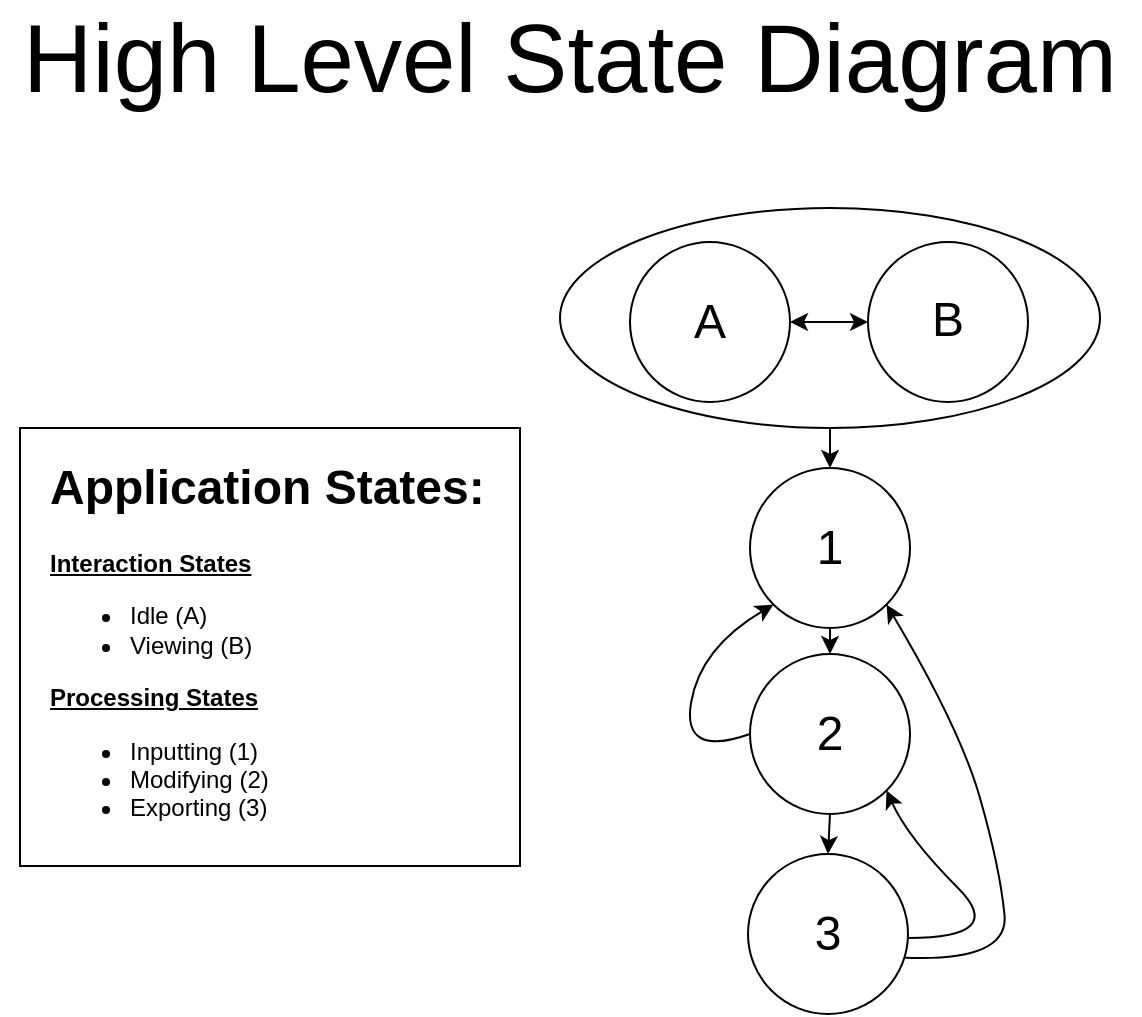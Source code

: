 <mxfile version="24.6.4" type="device">
  <diagram name="Page-1" id="g5qps6Gav3NVNig8DH0R">
    <mxGraphModel dx="2313" dy="3091" grid="1" gridSize="10" guides="1" tooltips="1" connect="1" arrows="1" fold="1" page="1" pageScale="1" pageWidth="850" pageHeight="1100" math="0" shadow="0">
      <root>
        <mxCell id="0" />
        <mxCell id="1" parent="0" />
        <mxCell id="1PdTfg1dqlz-AFpm_Ou7-380" value="" style="ellipse;whiteSpace=wrap;html=1;" vertex="1" parent="1">
          <mxGeometry x="-900" y="-1410" width="270" height="110" as="geometry" />
        </mxCell>
        <mxCell id="1PdTfg1dqlz-AFpm_Ou7-271" value="" style="rounded=0;whiteSpace=wrap;html=1;" vertex="1" parent="1">
          <mxGeometry x="-1170" y="-1300" width="250" height="219" as="geometry" />
        </mxCell>
        <mxCell id="1PdTfg1dqlz-AFpm_Ou7-272" value="&lt;h1&gt;Application States:&lt;/h1&gt;&lt;p&gt;&lt;b&gt;&lt;u&gt;&lt;span style=&quot;background-color: initial;&quot;&gt;Interaction States&lt;/span&gt;&lt;br&gt;&lt;/u&gt;&lt;/b&gt;&lt;/p&gt;&lt;ul&gt;&lt;li&gt;&lt;span style=&quot;background-color: initial;&quot;&gt;Idle (A)&lt;/span&gt;&lt;br&gt;&lt;/li&gt;&lt;li&gt;&lt;span style=&quot;background-color: initial;&quot;&gt;Viewing&amp;nbsp;&lt;/span&gt;(B)&lt;br&gt;&lt;/li&gt;&lt;/ul&gt;&lt;b&gt;&lt;u&gt;&lt;span style=&quot;background-color: initial;&quot;&gt;Processing States&lt;/span&gt;&lt;br&gt;&lt;/u&gt;&lt;/b&gt;&lt;ul&gt;&lt;li&gt;&lt;span style=&quot;background-color: initial;&quot;&gt;Inputting&amp;nbsp;&lt;/span&gt;(1)&lt;br&gt;&lt;/li&gt;&lt;li&gt;&lt;span style=&quot;background-color: initial;&quot;&gt;Modifying&amp;nbsp;&lt;/span&gt;(2)&lt;br&gt;&lt;/li&gt;&lt;li&gt;Exporting (3)&lt;/li&gt;&lt;/ul&gt;&lt;p&gt;&lt;/p&gt;&lt;p&gt;&lt;br&gt;&lt;/p&gt;" style="text;html=1;strokeColor=none;fillColor=none;spacing=5;spacingTop=-20;whiteSpace=wrap;overflow=hidden;rounded=0;" vertex="1" parent="1">
          <mxGeometry x="-1160" y="-1290" width="230" height="220" as="geometry" />
        </mxCell>
        <mxCell id="1PdTfg1dqlz-AFpm_Ou7-318" value="" style="group" vertex="1" connectable="0" parent="1">
          <mxGeometry x="-746" y="-1393" width="80" height="80" as="geometry" />
        </mxCell>
        <mxCell id="1PdTfg1dqlz-AFpm_Ou7-319" value="&lt;span style=&quot;color: rgba(0, 0, 0, 0); font-family: monospace; font-size: 0px; text-align: start; text-wrap: nowrap;&quot;&gt;%3CmxGraphModel%3E%3Croot%3E%3CmxCell%20id%3D%220%22%2F%3E%3CmxCell%20id%3D%221%22%20parent%3D%220%22%2F%3E%3CmxCell%20id%3D%222%22%20value%3D%22%26lt%3Bfont%20style%3D%26quot%3Bfont-size%3A%2024px%3B%26quot%3B%26gt%3B1%26lt%3B%2Ffont%26gt%3B%22%20style%3D%22text%3Bhtml%3D1%3BstrokeColor%3Dnone%3BfillColor%3Dnone%3Balign%3Dcenter%3BverticalAlign%3Dmiddle%3BwhiteSpace%3Dwrap%3Brounded%3D0%3B%22%20vertex%3D%221%22%20parent%3D%221%22%3E%3CmxGeometry%20x%3D%2230%22%20y%3D%22-1405%22%20width%3D%2260%22%20height%3D%2230%22%20as%3D%22geometry%22%2F%3E%3C%2FmxCell%3E%3C%2Froot%3E%3C%2FmxGraphModel%3E&lt;/span&gt;" style="ellipse;whiteSpace=wrap;html=1;aspect=fixed;" vertex="1" parent="1PdTfg1dqlz-AFpm_Ou7-318">
          <mxGeometry width="80" height="80" as="geometry" />
        </mxCell>
        <mxCell id="1PdTfg1dqlz-AFpm_Ou7-320" value="&lt;span style=&quot;font-size: 24px;&quot;&gt;B&lt;/span&gt;" style="text;html=1;strokeColor=none;fillColor=none;align=center;verticalAlign=middle;whiteSpace=wrap;rounded=0;" vertex="1" parent="1PdTfg1dqlz-AFpm_Ou7-318">
          <mxGeometry x="10" y="24" width="60" height="30" as="geometry" />
        </mxCell>
        <mxCell id="1PdTfg1dqlz-AFpm_Ou7-324" value="" style="group" vertex="1" connectable="0" parent="1">
          <mxGeometry x="-865" y="-1393" width="80" height="80" as="geometry" />
        </mxCell>
        <mxCell id="1PdTfg1dqlz-AFpm_Ou7-325" value="&lt;span style=&quot;color: rgba(0, 0, 0, 0); font-family: monospace; font-size: 0px; text-align: start; text-wrap: nowrap;&quot;&gt;%3CmxGraphModel%3E%3Croot%3E%3CmxCell%20id%3D%220%22%2F%3E%3CmxCell%20id%3D%221%22%20parent%3D%220%22%2F%3E%3CmxCell%20id%3D%222%22%20value%3D%22%26lt%3Bfont%20style%3D%26quot%3Bfont-size%3A%2024px%3B%26quot%3B%26gt%3B1%26lt%3B%2Ffont%26gt%3B%22%20style%3D%22text%3Bhtml%3D1%3BstrokeColor%3Dnone%3BfillColor%3Dnone%3Balign%3Dcenter%3BverticalAlign%3Dmiddle%3BwhiteSpace%3Dwrap%3Brounded%3D0%3B%22%20vertex%3D%221%22%20parent%3D%221%22%3E%3CmxGeometry%20x%3D%2230%22%20y%3D%22-1405%22%20width%3D%2260%22%20height%3D%2230%22%20as%3D%22geometry%22%2F%3E%3C%2FmxCell%3E%3C%2Froot%3E%3C%2FmxGraphModel%3E&lt;/span&gt;" style="ellipse;whiteSpace=wrap;html=1;aspect=fixed;" vertex="1" parent="1PdTfg1dqlz-AFpm_Ou7-324">
          <mxGeometry width="80" height="80" as="geometry" />
        </mxCell>
        <mxCell id="1PdTfg1dqlz-AFpm_Ou7-326" value="&lt;span style=&quot;font-size: 24px;&quot;&gt;A&lt;/span&gt;" style="text;html=1;strokeColor=none;fillColor=none;align=center;verticalAlign=middle;whiteSpace=wrap;rounded=0;" vertex="1" parent="1PdTfg1dqlz-AFpm_Ou7-324">
          <mxGeometry x="10" y="25" width="60" height="30" as="geometry" />
        </mxCell>
        <mxCell id="1PdTfg1dqlz-AFpm_Ou7-369" value="" style="group" vertex="1" connectable="0" parent="1">
          <mxGeometry x="-805" y="-1280" width="80" height="80" as="geometry" />
        </mxCell>
        <mxCell id="1PdTfg1dqlz-AFpm_Ou7-370" value="&lt;span style=&quot;color: rgba(0, 0, 0, 0); font-family: monospace; font-size: 0px; text-align: start; text-wrap: nowrap;&quot;&gt;%3CmxGraphModel%3E%3Croot%3E%3CmxCell%20id%3D%220%22%2F%3E%3CmxCell%20id%3D%221%22%20parent%3D%220%22%2F%3E%3CmxCell%20id%3D%222%22%20value%3D%22%26lt%3Bfont%20style%3D%26quot%3Bfont-size%3A%2024px%3B%26quot%3B%26gt%3B1%26lt%3B%2Ffont%26gt%3B%22%20style%3D%22text%3Bhtml%3D1%3BstrokeColor%3Dnone%3BfillColor%3Dnone%3Balign%3Dcenter%3BverticalAlign%3Dmiddle%3BwhiteSpace%3Dwrap%3Brounded%3D0%3B%22%20vertex%3D%221%22%20parent%3D%221%22%3E%3CmxGeometry%20x%3D%2230%22%20y%3D%22-1405%22%20width%3D%2260%22%20height%3D%2230%22%20as%3D%22geometry%22%2F%3E%3C%2FmxCell%3E%3C%2Froot%3E%3C%2FmxGraphModel%3E&lt;/span&gt;" style="ellipse;whiteSpace=wrap;html=1;aspect=fixed;" vertex="1" parent="1PdTfg1dqlz-AFpm_Ou7-369">
          <mxGeometry width="80" height="80" as="geometry" />
        </mxCell>
        <mxCell id="1PdTfg1dqlz-AFpm_Ou7-371" value="&lt;span style=&quot;font-size: 24px;&quot;&gt;1&lt;/span&gt;" style="text;html=1;strokeColor=none;fillColor=none;align=center;verticalAlign=middle;whiteSpace=wrap;rounded=0;" vertex="1" parent="1PdTfg1dqlz-AFpm_Ou7-369">
          <mxGeometry x="10" y="25" width="60" height="30" as="geometry" />
        </mxCell>
        <mxCell id="1PdTfg1dqlz-AFpm_Ou7-372" value="" style="group" vertex="1" connectable="0" parent="1">
          <mxGeometry x="-805" y="-1187" width="80" height="80" as="geometry" />
        </mxCell>
        <mxCell id="1PdTfg1dqlz-AFpm_Ou7-373" value="&lt;span style=&quot;color: rgba(0, 0, 0, 0); font-family: monospace; font-size: 0px; text-align: start; text-wrap: nowrap;&quot;&gt;%3CmxGraphModel%3E%3Croot%3E%3CmxCell%20id%3D%220%22%2F%3E%3CmxCell%20id%3D%221%22%20parent%3D%220%22%2F%3E%3CmxCell%20id%3D%222%22%20value%3D%22%26lt%3Bfont%20style%3D%26quot%3Bfont-size%3A%2024px%3B%26quot%3B%26gt%3B1%26lt%3B%2Ffont%26gt%3B%22%20style%3D%22text%3Bhtml%3D1%3BstrokeColor%3Dnone%3BfillColor%3Dnone%3Balign%3Dcenter%3BverticalAlign%3Dmiddle%3BwhiteSpace%3Dwrap%3Brounded%3D0%3B%22%20vertex%3D%221%22%20parent%3D%221%22%3E%3CmxGeometry%20x%3D%2230%22%20y%3D%22-1405%22%20width%3D%2260%22%20height%3D%2230%22%20as%3D%22geometry%22%2F%3E%3C%2FmxCell%3E%3C%2Froot%3E%3C%2FmxGraphModel%3E&lt;/span&gt;" style="ellipse;whiteSpace=wrap;html=1;aspect=fixed;" vertex="1" parent="1PdTfg1dqlz-AFpm_Ou7-372">
          <mxGeometry width="80" height="80" as="geometry" />
        </mxCell>
        <mxCell id="1PdTfg1dqlz-AFpm_Ou7-374" value="&lt;span style=&quot;font-size: 24px;&quot;&gt;2&lt;/span&gt;" style="text;html=1;strokeColor=none;fillColor=none;align=center;verticalAlign=middle;whiteSpace=wrap;rounded=0;" vertex="1" parent="1PdTfg1dqlz-AFpm_Ou7-372">
          <mxGeometry x="10" y="25" width="60" height="30" as="geometry" />
        </mxCell>
        <mxCell id="1PdTfg1dqlz-AFpm_Ou7-375" value="" style="group" vertex="1" connectable="0" parent="1">
          <mxGeometry x="-806" y="-1087" width="80" height="80" as="geometry" />
        </mxCell>
        <mxCell id="1PdTfg1dqlz-AFpm_Ou7-376" value="&lt;span style=&quot;color: rgba(0, 0, 0, 0); font-family: monospace; font-size: 0px; text-align: start; text-wrap: nowrap;&quot;&gt;%3CmxGraphModel%3E%3Croot%3E%3CmxCell%20id%3D%220%22%2F%3E%3CmxCell%20id%3D%221%22%20parent%3D%220%22%2F%3E%3CmxCell%20id%3D%222%22%20value%3D%22%26lt%3Bfont%20style%3D%26quot%3Bfont-size%3A%2024px%3B%26quot%3B%26gt%3B1%26lt%3B%2Ffont%26gt%3B%22%20style%3D%22text%3Bhtml%3D1%3BstrokeColor%3Dnone%3BfillColor%3Dnone%3Balign%3Dcenter%3BverticalAlign%3Dmiddle%3BwhiteSpace%3Dwrap%3Brounded%3D0%3B%22%20vertex%3D%221%22%20parent%3D%221%22%3E%3CmxGeometry%20x%3D%2230%22%20y%3D%22-1405%22%20width%3D%2260%22%20height%3D%2230%22%20as%3D%22geometry%22%2F%3E%3C%2FmxCell%3E%3C%2Froot%3E%3C%2FmxGraphModel%3E&lt;/span&gt;" style="ellipse;whiteSpace=wrap;html=1;aspect=fixed;" vertex="1" parent="1PdTfg1dqlz-AFpm_Ou7-375">
          <mxGeometry width="80" height="80" as="geometry" />
        </mxCell>
        <mxCell id="1PdTfg1dqlz-AFpm_Ou7-377" value="&lt;span style=&quot;font-size: 24px;&quot;&gt;3&lt;/span&gt;" style="text;html=1;strokeColor=none;fillColor=none;align=center;verticalAlign=middle;whiteSpace=wrap;rounded=0;" vertex="1" parent="1PdTfg1dqlz-AFpm_Ou7-375">
          <mxGeometry x="10" y="25" width="60" height="30" as="geometry" />
        </mxCell>
        <mxCell id="1PdTfg1dqlz-AFpm_Ou7-378" value="" style="endArrow=classic;startArrow=classic;html=1;rounded=0;entryX=0;entryY=0.5;entryDx=0;entryDy=0;exitX=1;exitY=0.5;exitDx=0;exitDy=0;" edge="1" parent="1" source="1PdTfg1dqlz-AFpm_Ou7-325" target="1PdTfg1dqlz-AFpm_Ou7-319">
          <mxGeometry width="50" height="50" relative="1" as="geometry">
            <mxPoint x="-790" y="-1353" as="sourcePoint" />
            <mxPoint x="-900" y="-1273" as="targetPoint" />
          </mxGeometry>
        </mxCell>
        <mxCell id="1PdTfg1dqlz-AFpm_Ou7-381" value="" style="endArrow=classic;html=1;rounded=0;strokeColor=#000000;fontSize=24;entryX=0.5;entryY=0;entryDx=0;entryDy=0;exitX=0.5;exitY=1;exitDx=0;exitDy=0;" edge="1" parent="1" source="1PdTfg1dqlz-AFpm_Ou7-380" target="1PdTfg1dqlz-AFpm_Ou7-370">
          <mxGeometry width="50" height="50" relative="1" as="geometry">
            <mxPoint x="-1191" y="-999" as="sourcePoint" />
            <mxPoint x="-1121" y="-999" as="targetPoint" />
          </mxGeometry>
        </mxCell>
        <mxCell id="1PdTfg1dqlz-AFpm_Ou7-386" value="" style="endArrow=classic;html=1;rounded=0;strokeColor=#000000;fontSize=24;entryX=0.5;entryY=0;entryDx=0;entryDy=0;exitX=0.5;exitY=1;exitDx=0;exitDy=0;" edge="1" parent="1" source="1PdTfg1dqlz-AFpm_Ou7-370" target="1PdTfg1dqlz-AFpm_Ou7-373">
          <mxGeometry width="50" height="50" relative="1" as="geometry">
            <mxPoint x="-755" y="-1290" as="sourcePoint" />
            <mxPoint x="-755" y="-1270" as="targetPoint" />
          </mxGeometry>
        </mxCell>
        <mxCell id="1PdTfg1dqlz-AFpm_Ou7-387" value="" style="endArrow=classic;html=1;rounded=0;strokeColor=#000000;fontSize=24;entryX=0.5;entryY=0;entryDx=0;entryDy=0;exitX=0.5;exitY=1;exitDx=0;exitDy=0;" edge="1" parent="1" source="1PdTfg1dqlz-AFpm_Ou7-373" target="1PdTfg1dqlz-AFpm_Ou7-376">
          <mxGeometry width="50" height="50" relative="1" as="geometry">
            <mxPoint x="-745" y="-1280" as="sourcePoint" />
            <mxPoint x="-745" y="-1260" as="targetPoint" />
          </mxGeometry>
        </mxCell>
        <mxCell id="1PdTfg1dqlz-AFpm_Ou7-388" value="" style="curved=1;endArrow=classic;html=1;rounded=0;entryX=1;entryY=1;entryDx=0;entryDy=0;" edge="1" parent="1" target="1PdTfg1dqlz-AFpm_Ou7-373">
          <mxGeometry width="50" height="50" relative="1" as="geometry">
            <mxPoint x="-726" y="-1045" as="sourcePoint" />
            <mxPoint x="-676" y="-1095" as="targetPoint" />
            <Array as="points">
              <mxPoint x="-676" y="-1045" />
              <mxPoint x="-726" y="-1095" />
            </Array>
          </mxGeometry>
        </mxCell>
        <mxCell id="1PdTfg1dqlz-AFpm_Ou7-389" value="" style="curved=1;endArrow=classic;html=1;rounded=0;entryX=1;entryY=1;entryDx=0;entryDy=0;exitX=0.983;exitY=0.648;exitDx=0;exitDy=0;exitPerimeter=0;" edge="1" parent="1" source="1PdTfg1dqlz-AFpm_Ou7-376" target="1PdTfg1dqlz-AFpm_Ou7-370">
          <mxGeometry width="50" height="50" relative="1" as="geometry">
            <mxPoint x="-725.5" y="-1033" as="sourcePoint" />
            <mxPoint x="-736.5" y="-1107" as="targetPoint" />
            <Array as="points">
              <mxPoint x="-675.5" y="-1033" />
              <mxPoint x="-680" y="-1080" />
              <mxPoint x="-700" y="-1150" />
            </Array>
          </mxGeometry>
        </mxCell>
        <mxCell id="1PdTfg1dqlz-AFpm_Ou7-390" value="" style="curved=1;endArrow=classic;html=1;rounded=0;entryX=0;entryY=1;entryDx=0;entryDy=0;exitX=0;exitY=0.5;exitDx=0;exitDy=0;" edge="1" parent="1" source="1PdTfg1dqlz-AFpm_Ou7-373" target="1PdTfg1dqlz-AFpm_Ou7-370">
          <mxGeometry width="50" height="50" relative="1" as="geometry">
            <mxPoint x="-889" y="-1135" as="sourcePoint" />
            <mxPoint x="-900" y="-1209" as="targetPoint" />
            <Array as="points">
              <mxPoint x="-839" y="-1135" />
              <mxPoint x="-830" y="-1190" />
            </Array>
          </mxGeometry>
        </mxCell>
        <mxCell id="1PdTfg1dqlz-AFpm_Ou7-396" value="&lt;font style=&quot;font-size: 48px;&quot;&gt;High Level State Diagram&lt;/font&gt;" style="text;html=1;align=center;verticalAlign=middle;whiteSpace=wrap;rounded=0;" vertex="1" parent="1">
          <mxGeometry x="-1180" y="-1500" width="570" height="30" as="geometry" />
        </mxCell>
      </root>
    </mxGraphModel>
  </diagram>
</mxfile>
